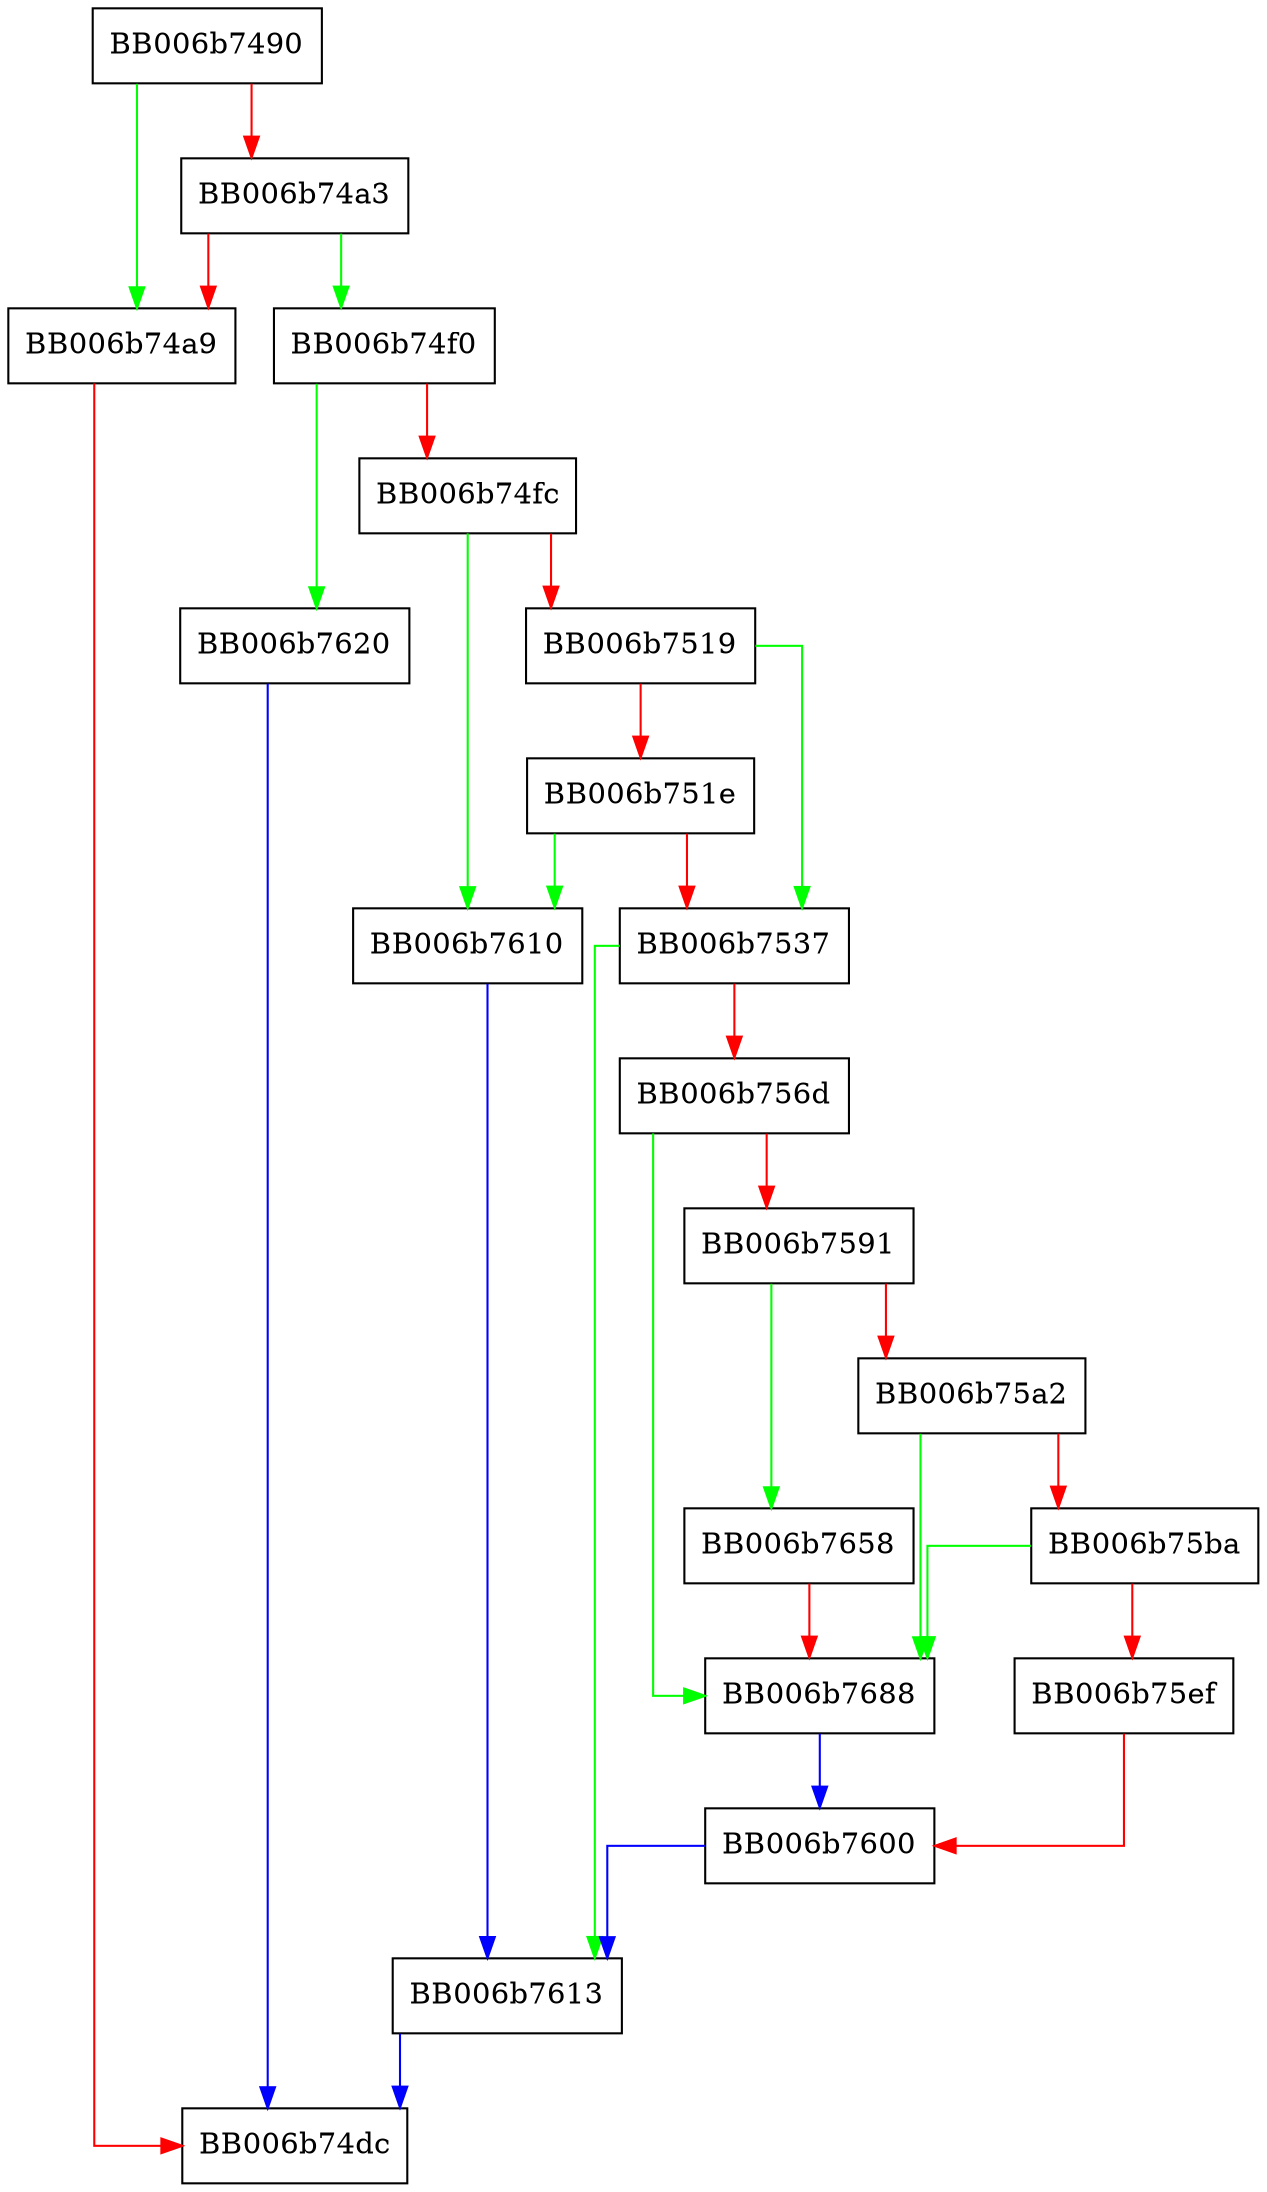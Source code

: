 digraph ec_to_SubjectPublicKeyInfo_der_encode {
  node [shape="box"];
  graph [splines=ortho];
  BB006b7490 -> BB006b74a9 [color="green"];
  BB006b7490 -> BB006b74a3 [color="red"];
  BB006b74a3 -> BB006b74f0 [color="green"];
  BB006b74a3 -> BB006b74a9 [color="red"];
  BB006b74a9 -> BB006b74dc [color="red"];
  BB006b74f0 -> BB006b7620 [color="green"];
  BB006b74f0 -> BB006b74fc [color="red"];
  BB006b74fc -> BB006b7610 [color="green"];
  BB006b74fc -> BB006b7519 [color="red"];
  BB006b7519 -> BB006b7537 [color="green"];
  BB006b7519 -> BB006b751e [color="red"];
  BB006b751e -> BB006b7610 [color="green"];
  BB006b751e -> BB006b7537 [color="red"];
  BB006b7537 -> BB006b7613 [color="green"];
  BB006b7537 -> BB006b756d [color="red"];
  BB006b756d -> BB006b7688 [color="green"];
  BB006b756d -> BB006b7591 [color="red"];
  BB006b7591 -> BB006b7658 [color="green"];
  BB006b7591 -> BB006b75a2 [color="red"];
  BB006b75a2 -> BB006b7688 [color="green"];
  BB006b75a2 -> BB006b75ba [color="red"];
  BB006b75ba -> BB006b7688 [color="green"];
  BB006b75ba -> BB006b75ef [color="red"];
  BB006b75ef -> BB006b7600 [color="red"];
  BB006b7600 -> BB006b7613 [color="blue"];
  BB006b7610 -> BB006b7613 [color="blue"];
  BB006b7613 -> BB006b74dc [color="blue"];
  BB006b7620 -> BB006b74dc [color="blue"];
  BB006b7658 -> BB006b7688 [color="red"];
  BB006b7688 -> BB006b7600 [color="blue"];
}